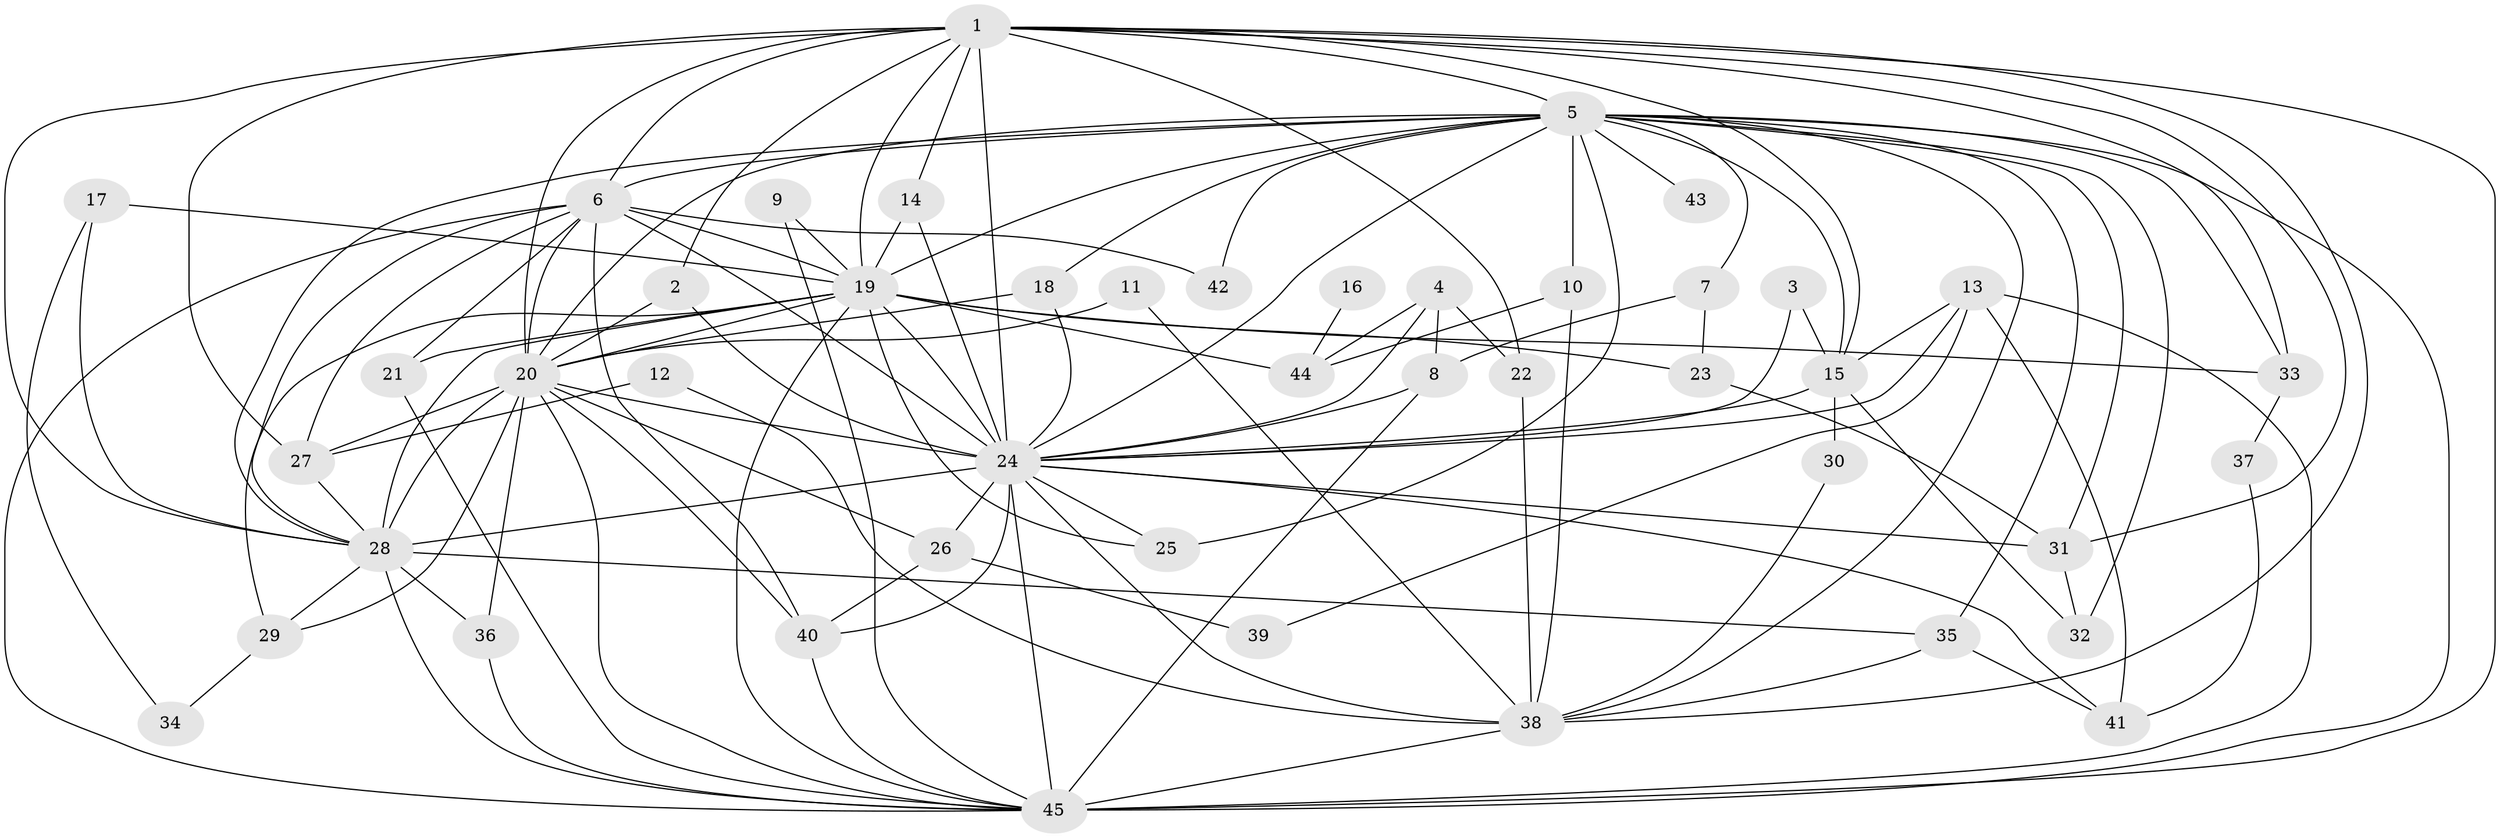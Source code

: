 // original degree distribution, {23: 0.011111111111111112, 22: 0.011111111111111112, 20: 0.022222222222222223, 16: 0.044444444444444446, 21: 0.011111111111111112, 18: 0.011111111111111112, 4: 0.06666666666666667, 3: 0.23333333333333334, 7: 0.011111111111111112, 2: 0.5111111111111111, 5: 0.044444444444444446, 6: 0.011111111111111112, 10: 0.011111111111111112}
// Generated by graph-tools (version 1.1) at 2025/01/03/09/25 03:01:29]
// undirected, 45 vertices, 124 edges
graph export_dot {
graph [start="1"]
  node [color=gray90,style=filled];
  1;
  2;
  3;
  4;
  5;
  6;
  7;
  8;
  9;
  10;
  11;
  12;
  13;
  14;
  15;
  16;
  17;
  18;
  19;
  20;
  21;
  22;
  23;
  24;
  25;
  26;
  27;
  28;
  29;
  30;
  31;
  32;
  33;
  34;
  35;
  36;
  37;
  38;
  39;
  40;
  41;
  42;
  43;
  44;
  45;
  1 -- 2 [weight=1.0];
  1 -- 5 [weight=1.0];
  1 -- 6 [weight=1.0];
  1 -- 14 [weight=1.0];
  1 -- 15 [weight=1.0];
  1 -- 19 [weight=1.0];
  1 -- 20 [weight=1.0];
  1 -- 22 [weight=1.0];
  1 -- 24 [weight=3.0];
  1 -- 27 [weight=1.0];
  1 -- 28 [weight=1.0];
  1 -- 31 [weight=1.0];
  1 -- 33 [weight=1.0];
  1 -- 38 [weight=1.0];
  1 -- 45 [weight=1.0];
  2 -- 20 [weight=1.0];
  2 -- 24 [weight=1.0];
  3 -- 15 [weight=1.0];
  3 -- 24 [weight=1.0];
  4 -- 8 [weight=1.0];
  4 -- 22 [weight=1.0];
  4 -- 24 [weight=1.0];
  4 -- 44 [weight=1.0];
  5 -- 6 [weight=1.0];
  5 -- 7 [weight=1.0];
  5 -- 10 [weight=1.0];
  5 -- 15 [weight=1.0];
  5 -- 18 [weight=1.0];
  5 -- 19 [weight=1.0];
  5 -- 20 [weight=1.0];
  5 -- 24 [weight=4.0];
  5 -- 25 [weight=1.0];
  5 -- 28 [weight=1.0];
  5 -- 31 [weight=1.0];
  5 -- 32 [weight=1.0];
  5 -- 33 [weight=1.0];
  5 -- 35 [weight=1.0];
  5 -- 38 [weight=1.0];
  5 -- 42 [weight=1.0];
  5 -- 43 [weight=1.0];
  5 -- 45 [weight=1.0];
  6 -- 19 [weight=1.0];
  6 -- 20 [weight=2.0];
  6 -- 21 [weight=1.0];
  6 -- 24 [weight=4.0];
  6 -- 27 [weight=1.0];
  6 -- 28 [weight=1.0];
  6 -- 40 [weight=1.0];
  6 -- 42 [weight=2.0];
  6 -- 45 [weight=1.0];
  7 -- 8 [weight=1.0];
  7 -- 23 [weight=1.0];
  8 -- 24 [weight=2.0];
  8 -- 45 [weight=2.0];
  9 -- 19 [weight=1.0];
  9 -- 45 [weight=1.0];
  10 -- 38 [weight=1.0];
  10 -- 44 [weight=1.0];
  11 -- 20 [weight=1.0];
  11 -- 38 [weight=1.0];
  12 -- 27 [weight=1.0];
  12 -- 38 [weight=1.0];
  13 -- 15 [weight=1.0];
  13 -- 24 [weight=1.0];
  13 -- 39 [weight=1.0];
  13 -- 41 [weight=1.0];
  13 -- 45 [weight=1.0];
  14 -- 19 [weight=1.0];
  14 -- 24 [weight=2.0];
  15 -- 24 [weight=1.0];
  15 -- 30 [weight=1.0];
  15 -- 32 [weight=1.0];
  16 -- 44 [weight=1.0];
  17 -- 19 [weight=1.0];
  17 -- 28 [weight=2.0];
  17 -- 34 [weight=1.0];
  18 -- 20 [weight=1.0];
  18 -- 24 [weight=1.0];
  19 -- 20 [weight=1.0];
  19 -- 21 [weight=1.0];
  19 -- 23 [weight=1.0];
  19 -- 24 [weight=5.0];
  19 -- 25 [weight=1.0];
  19 -- 28 [weight=1.0];
  19 -- 29 [weight=1.0];
  19 -- 33 [weight=1.0];
  19 -- 44 [weight=1.0];
  19 -- 45 [weight=1.0];
  20 -- 24 [weight=5.0];
  20 -- 26 [weight=1.0];
  20 -- 27 [weight=1.0];
  20 -- 28 [weight=1.0];
  20 -- 29 [weight=1.0];
  20 -- 36 [weight=1.0];
  20 -- 40 [weight=1.0];
  20 -- 45 [weight=2.0];
  21 -- 45 [weight=1.0];
  22 -- 38 [weight=1.0];
  23 -- 31 [weight=1.0];
  24 -- 25 [weight=1.0];
  24 -- 26 [weight=1.0];
  24 -- 28 [weight=4.0];
  24 -- 31 [weight=1.0];
  24 -- 38 [weight=1.0];
  24 -- 40 [weight=2.0];
  24 -- 41 [weight=1.0];
  24 -- 45 [weight=4.0];
  26 -- 39 [weight=1.0];
  26 -- 40 [weight=1.0];
  27 -- 28 [weight=1.0];
  28 -- 29 [weight=1.0];
  28 -- 35 [weight=1.0];
  28 -- 36 [weight=1.0];
  28 -- 45 [weight=1.0];
  29 -- 34 [weight=1.0];
  30 -- 38 [weight=1.0];
  31 -- 32 [weight=1.0];
  33 -- 37 [weight=1.0];
  35 -- 38 [weight=1.0];
  35 -- 41 [weight=1.0];
  36 -- 45 [weight=1.0];
  37 -- 41 [weight=1.0];
  38 -- 45 [weight=2.0];
  40 -- 45 [weight=1.0];
}
